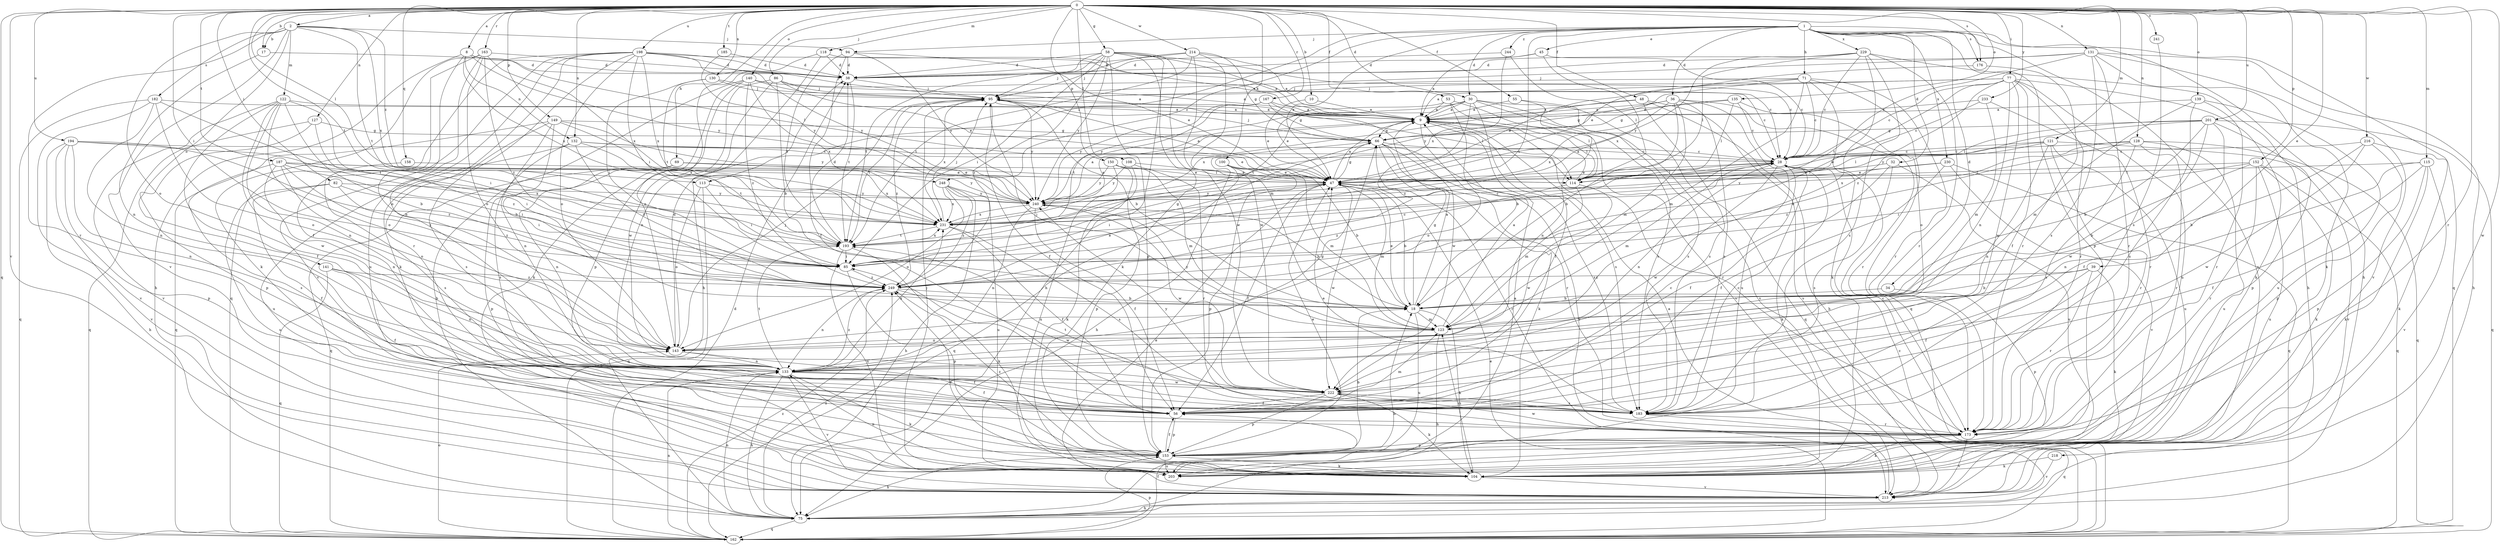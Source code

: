 strict digraph  {
0;
1;
2;
8;
9;
10;
17;
18;
28;
30;
32;
34;
36;
38;
39;
45;
47;
48;
53;
55;
56;
58;
66;
69;
71;
75;
77;
82;
85;
86;
94;
95;
100;
104;
108;
113;
114;
115;
118;
121;
122;
123;
127;
128;
130;
131;
132;
133;
135;
139;
140;
141;
143;
149;
150;
152;
153;
158;
162;
163;
167;
173;
176;
182;
183;
185;
187;
193;
194;
198;
201;
203;
213;
214;
216;
218;
222;
229;
230;
231;
233;
240;
241;
244;
248;
249;
0 -> 2  [label=a];
0 -> 8  [label=a];
0 -> 10  [label=b];
0 -> 17  [label=b];
0 -> 30  [label=d];
0 -> 39  [label=e];
0 -> 48  [label=f];
0 -> 53  [label=f];
0 -> 55  [label=f];
0 -> 58  [label=g];
0 -> 69  [label=h];
0 -> 77  [label=i];
0 -> 82  [label=i];
0 -> 85  [label=i];
0 -> 86  [label=j];
0 -> 100  [label=k];
0 -> 108  [label=l];
0 -> 113  [label=l];
0 -> 115  [label=m];
0 -> 118  [label=m];
0 -> 121  [label=m];
0 -> 127  [label=n];
0 -> 128  [label=n];
0 -> 130  [label=n];
0 -> 131  [label=n];
0 -> 132  [label=n];
0 -> 135  [label=o];
0 -> 139  [label=o];
0 -> 140  [label=o];
0 -> 149  [label=p];
0 -> 150  [label=p];
0 -> 152  [label=p];
0 -> 158  [label=q];
0 -> 162  [label=q];
0 -> 163  [label=r];
0 -> 167  [label=r];
0 -> 173  [label=r];
0 -> 176  [label=s];
0 -> 185  [label=t];
0 -> 187  [label=t];
0 -> 193  [label=t];
0 -> 194  [label=u];
0 -> 198  [label=u];
0 -> 201  [label=u];
0 -> 213  [label=v];
0 -> 214  [label=w];
0 -> 216  [label=w];
0 -> 218  [label=w];
0 -> 233  [label=y];
0 -> 241  [label=z];
1 -> 30  [label=d];
1 -> 32  [label=d];
1 -> 34  [label=d];
1 -> 36  [label=d];
1 -> 45  [label=e];
1 -> 47  [label=e];
1 -> 71  [label=h];
1 -> 75  [label=h];
1 -> 85  [label=i];
1 -> 94  [label=j];
1 -> 113  [label=l];
1 -> 153  [label=p];
1 -> 162  [label=q];
1 -> 176  [label=s];
1 -> 213  [label=v];
1 -> 229  [label=x];
1 -> 230  [label=x];
1 -> 244  [label=z];
1 -> 248  [label=z];
2 -> 17  [label=b];
2 -> 94  [label=j];
2 -> 122  [label=m];
2 -> 141  [label=o];
2 -> 143  [label=o];
2 -> 173  [label=r];
2 -> 182  [label=s];
2 -> 193  [label=t];
2 -> 213  [label=v];
2 -> 231  [label=x];
2 -> 248  [label=z];
8 -> 38  [label=d];
8 -> 75  [label=h];
8 -> 114  [label=l];
8 -> 132  [label=n];
8 -> 143  [label=o];
8 -> 231  [label=x];
8 -> 240  [label=y];
9 -> 66  [label=g];
9 -> 114  [label=l];
9 -> 143  [label=o];
9 -> 173  [label=r];
9 -> 183  [label=s];
10 -> 9  [label=a];
10 -> 47  [label=e];
17 -> 38  [label=d];
17 -> 133  [label=n];
18 -> 9  [label=a];
18 -> 47  [label=e];
18 -> 66  [label=g];
18 -> 104  [label=k];
18 -> 123  [label=m];
18 -> 203  [label=u];
28 -> 47  [label=e];
28 -> 104  [label=k];
28 -> 114  [label=l];
28 -> 123  [label=m];
28 -> 133  [label=n];
28 -> 222  [label=w];
30 -> 9  [label=a];
30 -> 56  [label=f];
30 -> 162  [label=q];
30 -> 183  [label=s];
30 -> 193  [label=t];
30 -> 213  [label=v];
30 -> 240  [label=y];
30 -> 249  [label=z];
32 -> 47  [label=e];
32 -> 56  [label=f];
32 -> 183  [label=s];
32 -> 203  [label=u];
34 -> 18  [label=b];
34 -> 153  [label=p];
36 -> 9  [label=a];
36 -> 18  [label=b];
36 -> 66  [label=g];
36 -> 123  [label=m];
36 -> 173  [label=r];
36 -> 183  [label=s];
36 -> 203  [label=u];
36 -> 231  [label=x];
38 -> 95  [label=j];
38 -> 193  [label=t];
39 -> 18  [label=b];
39 -> 56  [label=f];
39 -> 104  [label=k];
39 -> 173  [label=r];
39 -> 249  [label=z];
45 -> 9  [label=a];
45 -> 28  [label=c];
45 -> 38  [label=d];
45 -> 231  [label=x];
47 -> 9  [label=a];
47 -> 18  [label=b];
47 -> 56  [label=f];
47 -> 66  [label=g];
47 -> 85  [label=i];
47 -> 123  [label=m];
47 -> 173  [label=r];
47 -> 222  [label=w];
47 -> 240  [label=y];
48 -> 9  [label=a];
48 -> 75  [label=h];
48 -> 183  [label=s];
48 -> 213  [label=v];
48 -> 231  [label=x];
53 -> 9  [label=a];
53 -> 18  [label=b];
53 -> 47  [label=e];
53 -> 114  [label=l];
53 -> 213  [label=v];
55 -> 9  [label=a];
55 -> 133  [label=n];
55 -> 183  [label=s];
56 -> 28  [label=c];
56 -> 123  [label=m];
56 -> 153  [label=p];
58 -> 9  [label=a];
58 -> 28  [label=c];
58 -> 38  [label=d];
58 -> 75  [label=h];
58 -> 85  [label=i];
58 -> 95  [label=j];
58 -> 104  [label=k];
58 -> 153  [label=p];
58 -> 193  [label=t];
58 -> 222  [label=w];
58 -> 240  [label=y];
58 -> 249  [label=z];
66 -> 28  [label=c];
66 -> 75  [label=h];
66 -> 95  [label=j];
66 -> 104  [label=k];
66 -> 173  [label=r];
66 -> 183  [label=s];
66 -> 213  [label=v];
69 -> 47  [label=e];
69 -> 114  [label=l];
69 -> 133  [label=n];
69 -> 153  [label=p];
69 -> 162  [label=q];
69 -> 231  [label=x];
71 -> 28  [label=c];
71 -> 47  [label=e];
71 -> 95  [label=j];
71 -> 104  [label=k];
71 -> 123  [label=m];
71 -> 162  [label=q];
71 -> 173  [label=r];
71 -> 240  [label=y];
75 -> 18  [label=b];
75 -> 133  [label=n];
75 -> 162  [label=q];
75 -> 249  [label=z];
77 -> 9  [label=a];
77 -> 28  [label=c];
77 -> 56  [label=f];
77 -> 85  [label=i];
77 -> 95  [label=j];
77 -> 104  [label=k];
77 -> 133  [label=n];
77 -> 173  [label=r];
77 -> 203  [label=u];
77 -> 222  [label=w];
77 -> 249  [label=z];
82 -> 56  [label=f];
82 -> 85  [label=i];
82 -> 203  [label=u];
82 -> 240  [label=y];
82 -> 249  [label=z];
85 -> 28  [label=c];
85 -> 66  [label=g];
85 -> 153  [label=p];
85 -> 249  [label=z];
86 -> 18  [label=b];
86 -> 28  [label=c];
86 -> 47  [label=e];
86 -> 95  [label=j];
86 -> 133  [label=n];
86 -> 222  [label=w];
94 -> 38  [label=d];
94 -> 47  [label=e];
94 -> 56  [label=f];
94 -> 193  [label=t];
94 -> 240  [label=y];
95 -> 9  [label=a];
95 -> 18  [label=b];
95 -> 47  [label=e];
95 -> 56  [label=f];
95 -> 114  [label=l];
95 -> 193  [label=t];
95 -> 231  [label=x];
95 -> 240  [label=y];
95 -> 249  [label=z];
100 -> 18  [label=b];
100 -> 47  [label=e];
100 -> 123  [label=m];
100 -> 153  [label=p];
100 -> 162  [label=q];
104 -> 123  [label=m];
104 -> 133  [label=n];
104 -> 213  [label=v];
104 -> 249  [label=z];
108 -> 47  [label=e];
108 -> 104  [label=k];
108 -> 173  [label=r];
108 -> 240  [label=y];
113 -> 85  [label=i];
113 -> 143  [label=o];
113 -> 162  [label=q];
113 -> 240  [label=y];
114 -> 9  [label=a];
114 -> 123  [label=m];
114 -> 222  [label=w];
114 -> 249  [label=z];
115 -> 56  [label=f];
115 -> 104  [label=k];
115 -> 114  [label=l];
115 -> 133  [label=n];
115 -> 153  [label=p];
115 -> 213  [label=v];
118 -> 28  [label=c];
118 -> 38  [label=d];
118 -> 75  [label=h];
118 -> 143  [label=o];
121 -> 28  [label=c];
121 -> 47  [label=e];
121 -> 114  [label=l];
121 -> 133  [label=n];
121 -> 173  [label=r];
121 -> 203  [label=u];
121 -> 213  [label=v];
122 -> 9  [label=a];
122 -> 18  [label=b];
122 -> 56  [label=f];
122 -> 85  [label=i];
122 -> 133  [label=n];
122 -> 143  [label=o];
122 -> 213  [label=v];
122 -> 222  [label=w];
123 -> 9  [label=a];
123 -> 75  [label=h];
123 -> 95  [label=j];
123 -> 143  [label=o];
123 -> 240  [label=y];
127 -> 66  [label=g];
127 -> 153  [label=p];
127 -> 162  [label=q];
127 -> 249  [label=z];
128 -> 28  [label=c];
128 -> 162  [label=q];
128 -> 173  [label=r];
128 -> 183  [label=s];
128 -> 203  [label=u];
128 -> 231  [label=x];
128 -> 249  [label=z];
130 -> 9  [label=a];
130 -> 85  [label=i];
130 -> 95  [label=j];
130 -> 193  [label=t];
131 -> 38  [label=d];
131 -> 75  [label=h];
131 -> 95  [label=j];
131 -> 104  [label=k];
131 -> 173  [label=r];
131 -> 183  [label=s];
131 -> 193  [label=t];
131 -> 213  [label=v];
132 -> 28  [label=c];
132 -> 47  [label=e];
132 -> 183  [label=s];
132 -> 193  [label=t];
132 -> 203  [label=u];
132 -> 249  [label=z];
133 -> 56  [label=f];
133 -> 66  [label=g];
133 -> 75  [label=h];
133 -> 104  [label=k];
133 -> 193  [label=t];
133 -> 213  [label=v];
133 -> 222  [label=w];
133 -> 231  [label=x];
133 -> 249  [label=z];
135 -> 9  [label=a];
135 -> 28  [label=c];
135 -> 66  [label=g];
135 -> 114  [label=l];
135 -> 143  [label=o];
139 -> 9  [label=a];
139 -> 123  [label=m];
139 -> 173  [label=r];
139 -> 183  [label=s];
139 -> 203  [label=u];
140 -> 9  [label=a];
140 -> 75  [label=h];
140 -> 95  [label=j];
140 -> 104  [label=k];
140 -> 153  [label=p];
140 -> 231  [label=x];
140 -> 249  [label=z];
141 -> 56  [label=f];
141 -> 133  [label=n];
141 -> 162  [label=q];
141 -> 249  [label=z];
143 -> 38  [label=d];
143 -> 56  [label=f];
143 -> 95  [label=j];
143 -> 133  [label=n];
149 -> 18  [label=b];
149 -> 66  [label=g];
149 -> 133  [label=n];
149 -> 162  [label=q];
149 -> 183  [label=s];
149 -> 231  [label=x];
149 -> 240  [label=y];
150 -> 47  [label=e];
150 -> 123  [label=m];
150 -> 153  [label=p];
150 -> 203  [label=u];
150 -> 240  [label=y];
152 -> 18  [label=b];
152 -> 85  [label=i];
152 -> 104  [label=k];
152 -> 114  [label=l];
152 -> 162  [label=q];
152 -> 173  [label=r];
152 -> 203  [label=u];
153 -> 18  [label=b];
153 -> 47  [label=e];
153 -> 56  [label=f];
153 -> 75  [label=h];
153 -> 104  [label=k];
153 -> 203  [label=u];
153 -> 249  [label=z];
158 -> 114  [label=l];
158 -> 183  [label=s];
162 -> 28  [label=c];
162 -> 38  [label=d];
162 -> 47  [label=e];
162 -> 56  [label=f];
162 -> 133  [label=n];
162 -> 143  [label=o];
162 -> 153  [label=p];
162 -> 249  [label=z];
163 -> 38  [label=d];
163 -> 56  [label=f];
163 -> 104  [label=k];
163 -> 133  [label=n];
163 -> 143  [label=o];
163 -> 231  [label=x];
163 -> 249  [label=z];
167 -> 9  [label=a];
167 -> 66  [label=g];
167 -> 193  [label=t];
167 -> 222  [label=w];
167 -> 240  [label=y];
173 -> 28  [label=c];
173 -> 104  [label=k];
173 -> 153  [label=p];
173 -> 213  [label=v];
173 -> 222  [label=w];
176 -> 47  [label=e];
176 -> 173  [label=r];
182 -> 9  [label=a];
182 -> 133  [label=n];
182 -> 143  [label=o];
182 -> 162  [label=q];
182 -> 193  [label=t];
182 -> 213  [label=v];
183 -> 28  [label=c];
183 -> 47  [label=e];
183 -> 85  [label=i];
183 -> 162  [label=q];
183 -> 173  [label=r];
183 -> 193  [label=t];
183 -> 240  [label=y];
185 -> 38  [label=d];
185 -> 240  [label=y];
187 -> 47  [label=e];
187 -> 85  [label=i];
187 -> 133  [label=n];
187 -> 143  [label=o];
187 -> 183  [label=s];
187 -> 231  [label=x];
187 -> 240  [label=y];
187 -> 249  [label=z];
193 -> 38  [label=d];
193 -> 85  [label=i];
193 -> 104  [label=k];
193 -> 203  [label=u];
193 -> 231  [label=x];
194 -> 28  [label=c];
194 -> 75  [label=h];
194 -> 85  [label=i];
194 -> 133  [label=n];
194 -> 153  [label=p];
194 -> 213  [label=v];
194 -> 249  [label=z];
198 -> 9  [label=a];
198 -> 38  [label=d];
198 -> 85  [label=i];
198 -> 95  [label=j];
198 -> 104  [label=k];
198 -> 143  [label=o];
198 -> 162  [label=q];
198 -> 173  [label=r];
198 -> 203  [label=u];
198 -> 213  [label=v];
198 -> 231  [label=x];
198 -> 240  [label=y];
201 -> 18  [label=b];
201 -> 56  [label=f];
201 -> 66  [label=g];
201 -> 114  [label=l];
201 -> 153  [label=p];
201 -> 162  [label=q];
201 -> 222  [label=w];
201 -> 240  [label=y];
203 -> 9  [label=a];
203 -> 95  [label=j];
213 -> 9  [label=a];
213 -> 47  [label=e];
213 -> 75  [label=h];
214 -> 9  [label=a];
214 -> 38  [label=d];
214 -> 66  [label=g];
214 -> 95  [label=j];
214 -> 123  [label=m];
214 -> 193  [label=t];
214 -> 222  [label=w];
216 -> 18  [label=b];
216 -> 28  [label=c];
216 -> 104  [label=k];
216 -> 153  [label=p];
216 -> 222  [label=w];
218 -> 104  [label=k];
218 -> 213  [label=v];
222 -> 56  [label=f];
222 -> 104  [label=k];
222 -> 153  [label=p];
222 -> 183  [label=s];
229 -> 28  [label=c];
229 -> 38  [label=d];
229 -> 75  [label=h];
229 -> 114  [label=l];
229 -> 143  [label=o];
229 -> 173  [label=r];
229 -> 183  [label=s];
229 -> 240  [label=y];
230 -> 47  [label=e];
230 -> 56  [label=f];
230 -> 162  [label=q];
230 -> 213  [label=v];
230 -> 240  [label=y];
231 -> 9  [label=a];
231 -> 28  [label=c];
231 -> 56  [label=f];
231 -> 95  [label=j];
231 -> 183  [label=s];
231 -> 193  [label=t];
233 -> 9  [label=a];
233 -> 28  [label=c];
233 -> 123  [label=m];
233 -> 173  [label=r];
240 -> 9  [label=a];
240 -> 18  [label=b];
240 -> 56  [label=f];
240 -> 133  [label=n];
240 -> 222  [label=w];
240 -> 231  [label=x];
241 -> 183  [label=s];
244 -> 38  [label=d];
244 -> 114  [label=l];
244 -> 231  [label=x];
248 -> 75  [label=h];
248 -> 143  [label=o];
248 -> 203  [label=u];
248 -> 231  [label=x];
248 -> 240  [label=y];
248 -> 249  [label=z];
249 -> 18  [label=b];
249 -> 47  [label=e];
249 -> 133  [label=n];
249 -> 222  [label=w];
}
